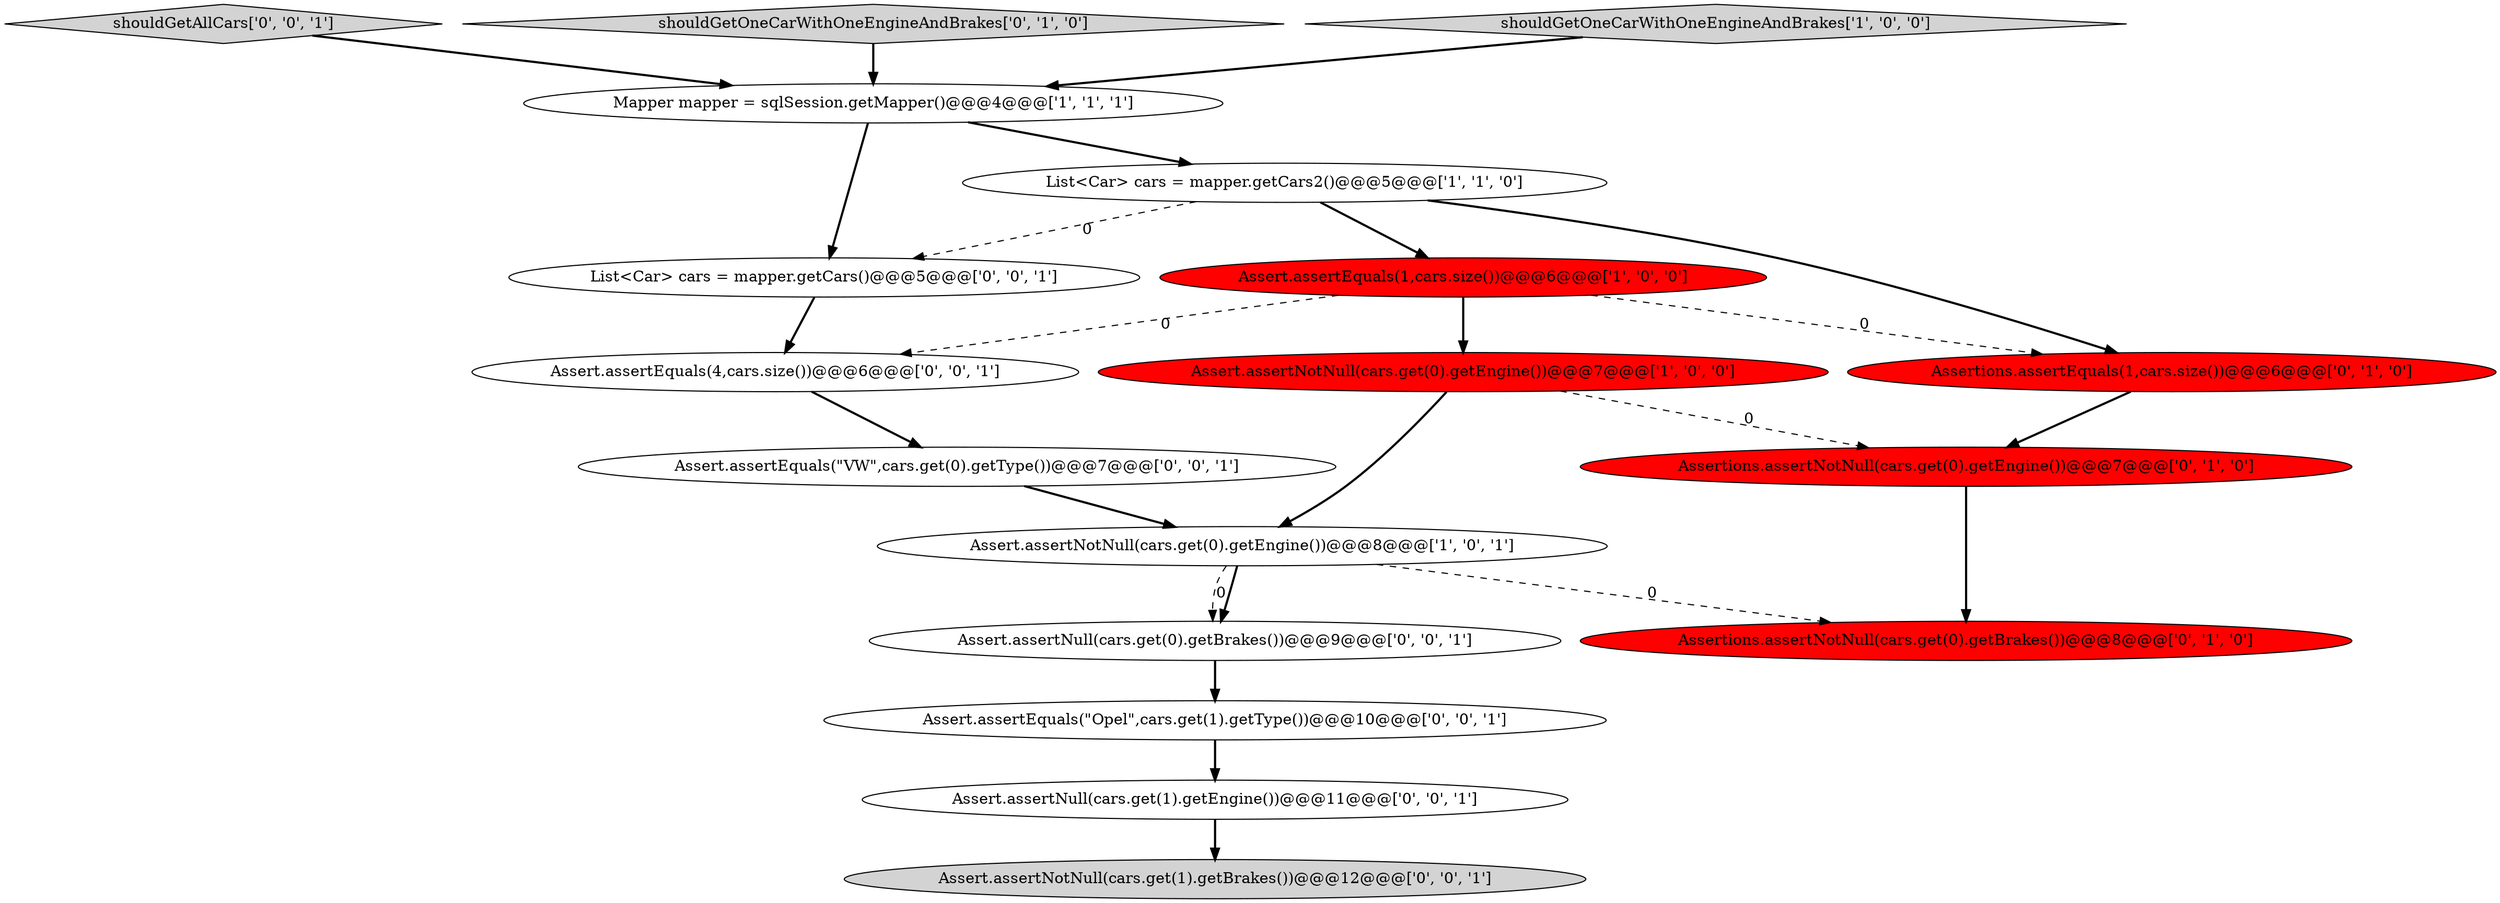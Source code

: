 digraph {
10 [style = filled, label = "List<Car> cars = mapper.getCars()@@@5@@@['0', '0', '1']", fillcolor = white, shape = ellipse image = "AAA0AAABBB3BBB"];
11 [style = filled, label = "shouldGetAllCars['0', '0', '1']", fillcolor = lightgray, shape = diamond image = "AAA0AAABBB3BBB"];
7 [style = filled, label = "Assertions.assertEquals(1,cars.size())@@@6@@@['0', '1', '0']", fillcolor = red, shape = ellipse image = "AAA1AAABBB2BBB"];
15 [style = filled, label = "Assert.assertEquals(4,cars.size())@@@6@@@['0', '0', '1']", fillcolor = white, shape = ellipse image = "AAA0AAABBB3BBB"];
2 [style = filled, label = "Assert.assertEquals(1,cars.size())@@@6@@@['1', '0', '0']", fillcolor = red, shape = ellipse image = "AAA1AAABBB1BBB"];
13 [style = filled, label = "Assert.assertEquals(\"VW\",cars.get(0).getType())@@@7@@@['0', '0', '1']", fillcolor = white, shape = ellipse image = "AAA0AAABBB3BBB"];
12 [style = filled, label = "Assert.assertEquals(\"Opel\",cars.get(1).getType())@@@10@@@['0', '0', '1']", fillcolor = white, shape = ellipse image = "AAA0AAABBB3BBB"];
6 [style = filled, label = "Assertions.assertNotNull(cars.get(0).getBrakes())@@@8@@@['0', '1', '0']", fillcolor = red, shape = ellipse image = "AAA1AAABBB2BBB"];
0 [style = filled, label = "List<Car> cars = mapper.getCars2()@@@5@@@['1', '1', '0']", fillcolor = white, shape = ellipse image = "AAA0AAABBB1BBB"];
3 [style = filled, label = "Mapper mapper = sqlSession.getMapper()@@@4@@@['1', '1', '1']", fillcolor = white, shape = ellipse image = "AAA0AAABBB1BBB"];
8 [style = filled, label = "shouldGetOneCarWithOneEngineAndBrakes['0', '1', '0']", fillcolor = lightgray, shape = diamond image = "AAA0AAABBB2BBB"];
17 [style = filled, label = "Assert.assertNotNull(cars.get(1).getBrakes())@@@12@@@['0', '0', '1']", fillcolor = lightgray, shape = ellipse image = "AAA0AAABBB3BBB"];
9 [style = filled, label = "Assertions.assertNotNull(cars.get(0).getEngine())@@@7@@@['0', '1', '0']", fillcolor = red, shape = ellipse image = "AAA1AAABBB2BBB"];
5 [style = filled, label = "Assert.assertNotNull(cars.get(0).getEngine())@@@7@@@['1', '0', '0']", fillcolor = red, shape = ellipse image = "AAA1AAABBB1BBB"];
14 [style = filled, label = "Assert.assertNull(cars.get(1).getEngine())@@@11@@@['0', '0', '1']", fillcolor = white, shape = ellipse image = "AAA0AAABBB3BBB"];
16 [style = filled, label = "Assert.assertNull(cars.get(0).getBrakes())@@@9@@@['0', '0', '1']", fillcolor = white, shape = ellipse image = "AAA0AAABBB3BBB"];
1 [style = filled, label = "shouldGetOneCarWithOneEngineAndBrakes['1', '0', '0']", fillcolor = lightgray, shape = diamond image = "AAA0AAABBB1BBB"];
4 [style = filled, label = "Assert.assertNotNull(cars.get(0).getEngine())@@@8@@@['1', '0', '1']", fillcolor = white, shape = ellipse image = "AAA0AAABBB1BBB"];
15->13 [style = bold, label=""];
10->15 [style = bold, label=""];
4->16 [style = dashed, label="0"];
0->2 [style = bold, label=""];
8->3 [style = bold, label=""];
1->3 [style = bold, label=""];
5->9 [style = dashed, label="0"];
14->17 [style = bold, label=""];
2->7 [style = dashed, label="0"];
4->6 [style = dashed, label="0"];
0->10 [style = dashed, label="0"];
3->0 [style = bold, label=""];
9->6 [style = bold, label=""];
0->7 [style = bold, label=""];
2->15 [style = dashed, label="0"];
7->9 [style = bold, label=""];
3->10 [style = bold, label=""];
11->3 [style = bold, label=""];
5->4 [style = bold, label=""];
12->14 [style = bold, label=""];
16->12 [style = bold, label=""];
4->16 [style = bold, label=""];
2->5 [style = bold, label=""];
13->4 [style = bold, label=""];
}
